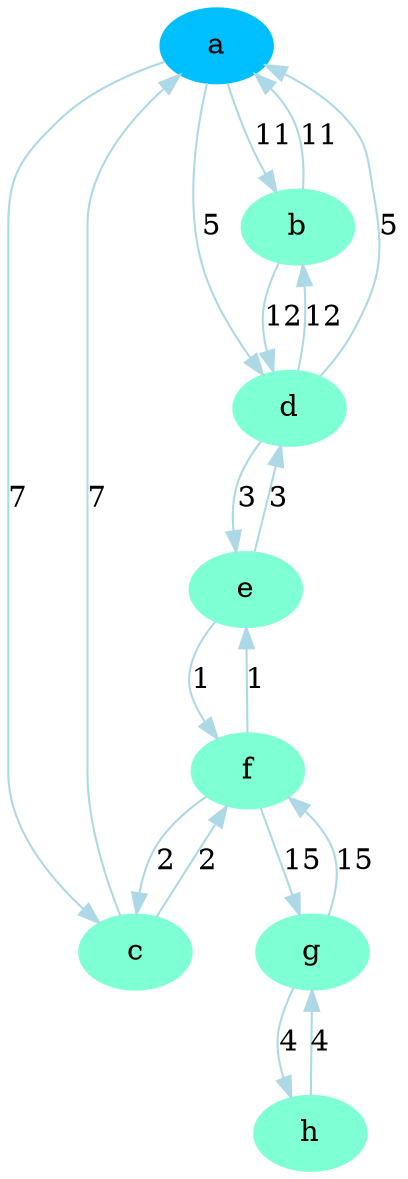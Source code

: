 digraph "output/graph001" {
	a [color=deepskyblue1 style=filled]
	b [color=aquamarine style=filled]
	c [color=aquamarine style=filled]
	d [color=aquamarine style=filled]
	e [color=aquamarine style=filled]
	f [color=aquamarine style=filled]
	g [color=aquamarine style=filled]
	h [color=aquamarine style=filled]
	a -> b [label=11 color=lightblue]
	b -> a [label=11 color=lightblue]
	a -> c [label=7 color=lightblue]
	c -> a [label=7 color=lightblue]
	a -> d [label=5 color=lightblue]
	d -> a [label=5 color=lightblue]
	b -> d [label=12 color=lightblue]
	d -> b [label=12 color=lightblue]
	d -> e [label=3 color=lightblue]
	e -> d [label=3 color=lightblue]
	e -> f [label=1 color=lightblue]
	f -> e [label=1 color=lightblue]
	c -> f [label=2 color=lightblue]
	f -> c [label=2 color=lightblue]
	f -> g [label=15 color=lightblue]
	g -> f [label=15 color=lightblue]
	g -> h [label=4 color=lightblue]
	h -> g [label=4 color=lightblue]
}
